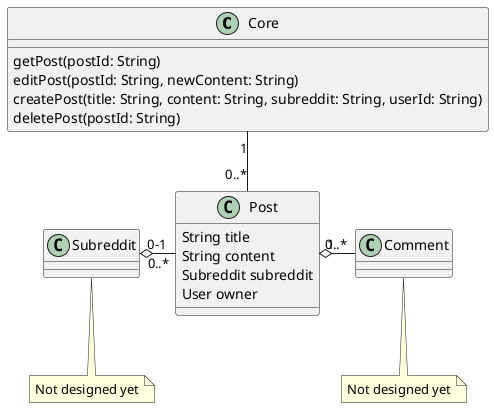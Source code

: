 @startuml

class Core {
    getPost(postId: String)
    editPost(postId: String, newContent: String)
    createPost(title: String, content: String, subreddit: String, userId: String)
    deletePost(postId: String)
}
class Post {
    String title
    String content
    Subreddit subreddit
    User owner
}

class Comment
note bottom of Comment : Not designed yet
class Subreddit
note bottom of Subreddit : Not designed yet

Core "1" -- "0..*" Post
Post "1" o- "0..*" Comment
Subreddit "0-1" o- "0..*" Post

@enduml
